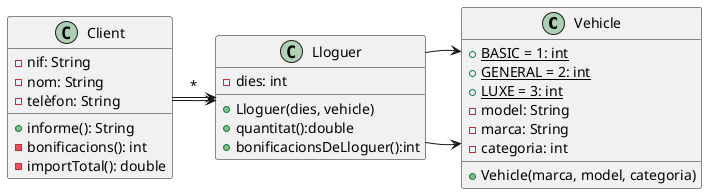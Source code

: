 @startuml
class Vehicle {
    + {static} BASIC = 1: int
    + {static} GENERAL = 2: int
    + {static} LUXE = 3: int
    - model: String
    - marca: String
    - categoria: int
    + Vehicle(marca, model, categoria)
}

class Lloguer {
    - dies: int
    + Lloguer(dies, vehicle)
    + quantitat():double
    + bonificacionsDeLloguer():int
}

class Client {
    - nif: String
    - nom: String
    - telèfon: String
    + informe(): String
    - bonificacions(): int
    - importTotal(): double
}

Vehicle <-left- Lloguer
Lloguer <-left- Client: *

Vehicle <-left- Lloguer
Lloguer <-left- Client
@enduml
